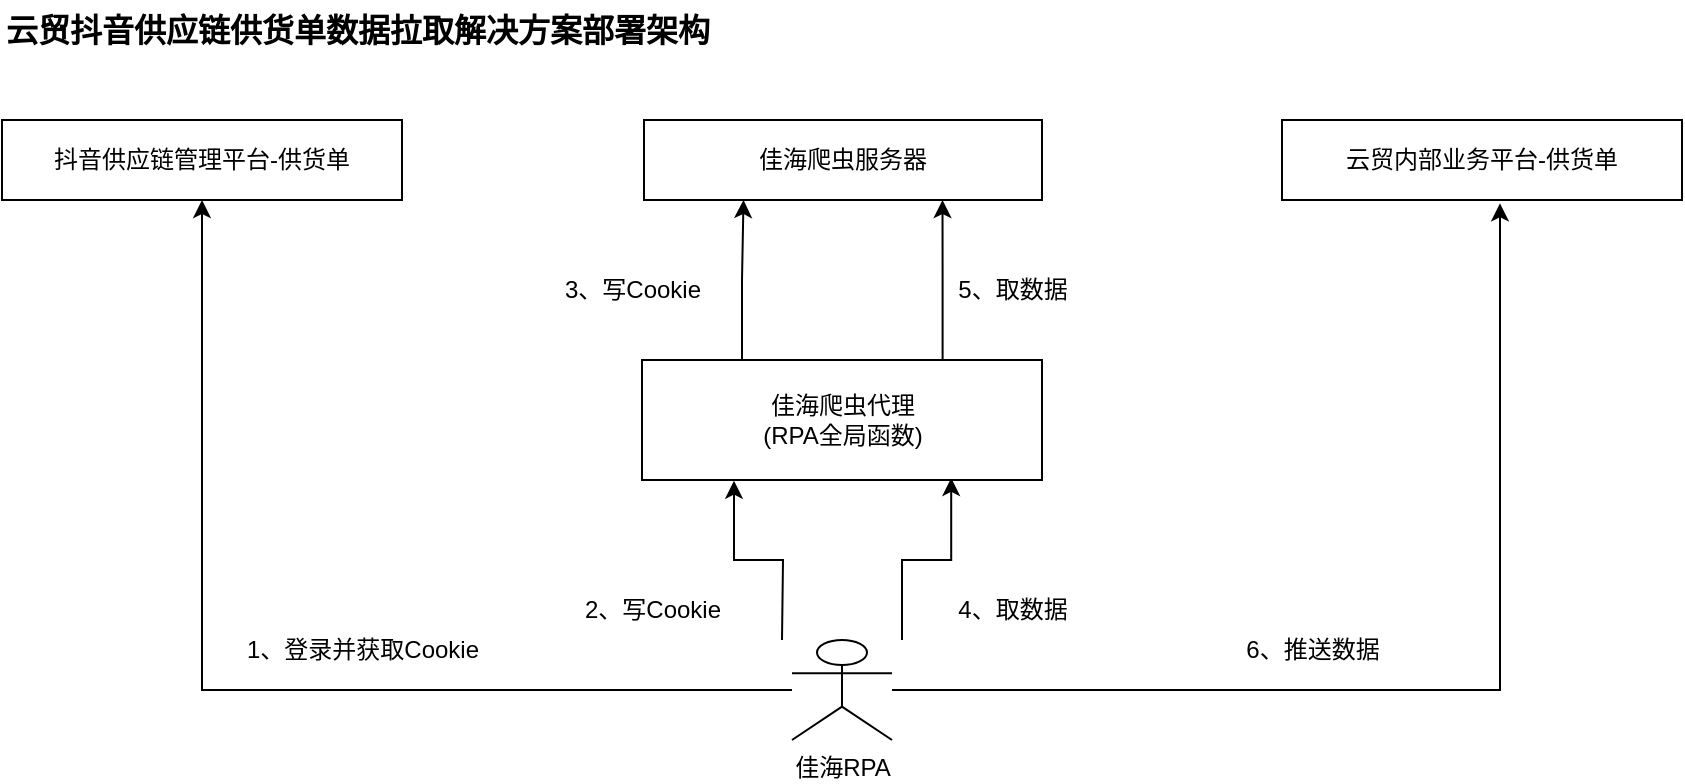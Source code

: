 <mxfile version="22.0.8" type="github" pages="2">
  <diagram name="0002" id="aZwuAcS5JKxvc4r3Dy3D">
    <mxGraphModel dx="956" dy="505" grid="1" gridSize="10" guides="1" tooltips="1" connect="1" arrows="1" fold="1" page="1" pageScale="1" pageWidth="1169" pageHeight="827" math="0" shadow="0">
      <root>
        <mxCell id="0PVTL_8qPF-tp_szjGGo-0" />
        <mxCell id="0PVTL_8qPF-tp_szjGGo-1" parent="0PVTL_8qPF-tp_szjGGo-0" />
        <mxCell id="0PVTL_8qPF-tp_szjGGo-2" value="&lt;b style=&quot;font-size: 16px;&quot;&gt;云贸抖音供应链供货单数据拉取解决方案部署架构&lt;/b&gt;" style="text;html=1;align=left;verticalAlign=middle;resizable=0;points=[];autosize=1;strokeColor=none;fillColor=none;fontSize=16;rounded=0;labelBackgroundColor=none;" vertex="1" parent="0PVTL_8qPF-tp_szjGGo-1">
          <mxGeometry x="40" y="20" width="380" height="30" as="geometry" />
        </mxCell>
        <mxCell id="0PVTL_8qPF-tp_szjGGo-5" value="佳海爬虫服务器" style="whiteSpace=wrap;html=1;" vertex="1" parent="0PVTL_8qPF-tp_szjGGo-1">
          <mxGeometry x="361" y="80" width="199" height="40" as="geometry" />
        </mxCell>
        <mxCell id="0PVTL_8qPF-tp_szjGGo-6" value="抖音供应链管理平台-供货单" style="whiteSpace=wrap;html=1;" vertex="1" parent="0PVTL_8qPF-tp_szjGGo-1">
          <mxGeometry x="40" y="80" width="200" height="40" as="geometry" />
        </mxCell>
        <mxCell id="0PVTL_8qPF-tp_szjGGo-10" value="" style="edgeStyle=orthogonalEdgeStyle;rounded=0;orthogonalLoop=1;jettySize=auto;html=1;entryX=0.5;entryY=1;entryDx=0;entryDy=0;" edge="1" parent="0PVTL_8qPF-tp_szjGGo-1" source="0PVTL_8qPF-tp_szjGGo-14" target="0PVTL_8qPF-tp_szjGGo-6">
          <mxGeometry relative="1" as="geometry">
            <mxPoint x="117.533" y="120" as="targetPoint" />
          </mxGeometry>
        </mxCell>
        <mxCell id="0PVTL_8qPF-tp_szjGGo-13" value="" style="edgeStyle=orthogonalEdgeStyle;rounded=0;orthogonalLoop=1;jettySize=auto;html=1;entryX=0.545;entryY=1.042;entryDx=0;entryDy=0;entryPerimeter=0;" edge="1" parent="0PVTL_8qPF-tp_szjGGo-1" source="0PVTL_8qPF-tp_szjGGo-14" target="0PVTL_8qPF-tp_szjGGo-17">
          <mxGeometry relative="1" as="geometry" />
        </mxCell>
        <mxCell id="eZDkpPO80qgZyLwMJiIo-3" value="" style="edgeStyle=orthogonalEdgeStyle;rounded=0;orthogonalLoop=1;jettySize=auto;html=1;entryX=0.23;entryY=1.006;entryDx=0;entryDy=0;entryPerimeter=0;" edge="1" parent="0PVTL_8qPF-tp_szjGGo-1" target="eZDkpPO80qgZyLwMJiIo-2">
          <mxGeometry relative="1" as="geometry">
            <mxPoint x="430" y="340" as="sourcePoint" />
          </mxGeometry>
        </mxCell>
        <mxCell id="eZDkpPO80qgZyLwMJiIo-13" value="" style="edgeStyle=orthogonalEdgeStyle;rounded=0;orthogonalLoop=1;jettySize=auto;html=1;entryX=0.773;entryY=0.983;entryDx=0;entryDy=0;entryPerimeter=0;" edge="1" parent="0PVTL_8qPF-tp_szjGGo-1" target="eZDkpPO80qgZyLwMJiIo-2">
          <mxGeometry relative="1" as="geometry">
            <mxPoint x="490" y="340" as="sourcePoint" />
            <Array as="points">
              <mxPoint x="490" y="340" />
              <mxPoint x="490" y="300" />
              <mxPoint x="515" y="300" />
            </Array>
          </mxGeometry>
        </mxCell>
        <mxCell id="0PVTL_8qPF-tp_szjGGo-14" value="佳海RPA" style="shape=umlActor;verticalLabelPosition=bottom;verticalAlign=top;html=1;outlineConnect=0;" vertex="1" parent="0PVTL_8qPF-tp_szjGGo-1">
          <mxGeometry x="435" y="340" width="50" height="50" as="geometry" />
        </mxCell>
        <mxCell id="0PVTL_8qPF-tp_szjGGo-15" value="1、登录并获取Cookie" style="text;html=1;align=center;verticalAlign=middle;resizable=0;points=[];autosize=1;strokeColor=none;fillColor=none;" vertex="1" parent="0PVTL_8qPF-tp_szjGGo-1">
          <mxGeometry x="150" y="330" width="140" height="30" as="geometry" />
        </mxCell>
        <mxCell id="0PVTL_8qPF-tp_szjGGo-17" value="云贸内部业务平台-供货单" style="whiteSpace=wrap;html=1;" vertex="1" parent="0PVTL_8qPF-tp_szjGGo-1">
          <mxGeometry x="680" y="80" width="200" height="40" as="geometry" />
        </mxCell>
        <mxCell id="eZDkpPO80qgZyLwMJiIo-14" value="" style="edgeStyle=orthogonalEdgeStyle;rounded=0;orthogonalLoop=1;jettySize=auto;html=1;entryX=0.75;entryY=1;entryDx=0;entryDy=0;" edge="1" parent="0PVTL_8qPF-tp_szjGGo-1" source="eZDkpPO80qgZyLwMJiIo-2" target="0PVTL_8qPF-tp_szjGGo-5">
          <mxGeometry relative="1" as="geometry">
            <Array as="points">
              <mxPoint x="510" y="160" />
            </Array>
          </mxGeometry>
        </mxCell>
        <mxCell id="eZDkpPO80qgZyLwMJiIo-15" value="" style="edgeStyle=orthogonalEdgeStyle;rounded=0;orthogonalLoop=1;jettySize=auto;html=1;entryX=0.25;entryY=1;entryDx=0;entryDy=0;exitX=0.25;exitY=0;exitDx=0;exitDy=0;" edge="1" parent="0PVTL_8qPF-tp_szjGGo-1" source="eZDkpPO80qgZyLwMJiIo-2" target="0PVTL_8qPF-tp_szjGGo-5">
          <mxGeometry relative="1" as="geometry" />
        </mxCell>
        <mxCell id="eZDkpPO80qgZyLwMJiIo-2" value="" style="whiteSpace=wrap;html=1;verticalAlign=top;" vertex="1" parent="0PVTL_8qPF-tp_szjGGo-1">
          <mxGeometry x="360" y="200" width="200" height="60" as="geometry" />
        </mxCell>
        <mxCell id="eZDkpPO80qgZyLwMJiIo-6" value="佳海爬虫代理&lt;br style=&quot;border-color: var(--border-color);&quot;&gt;&lt;span style=&quot;border-color: var(--border-color);&quot;&gt;(RPA全局函数)&lt;/span&gt;" style="text;html=1;align=center;verticalAlign=middle;resizable=0;points=[];autosize=1;strokeColor=none;fillColor=none;" vertex="1" parent="0PVTL_8qPF-tp_szjGGo-1">
          <mxGeometry x="410" y="210" width="100" height="40" as="geometry" />
        </mxCell>
        <mxCell id="eZDkpPO80qgZyLwMJiIo-8" value="2、写Cookie" style="text;html=1;align=center;verticalAlign=middle;resizable=0;points=[];autosize=1;strokeColor=none;fillColor=none;" vertex="1" parent="0PVTL_8qPF-tp_szjGGo-1">
          <mxGeometry x="320" y="310" width="90" height="30" as="geometry" />
        </mxCell>
        <mxCell id="eZDkpPO80qgZyLwMJiIo-9" value="3、写Cookie" style="text;html=1;align=center;verticalAlign=middle;resizable=0;points=[];autosize=1;strokeColor=none;fillColor=none;" vertex="1" parent="0PVTL_8qPF-tp_szjGGo-1">
          <mxGeometry x="310" y="150" width="90" height="30" as="geometry" />
        </mxCell>
        <mxCell id="eZDkpPO80qgZyLwMJiIo-10" value="5、取数据" style="text;html=1;align=center;verticalAlign=middle;resizable=0;points=[];autosize=1;strokeColor=none;fillColor=none;" vertex="1" parent="0PVTL_8qPF-tp_szjGGo-1">
          <mxGeometry x="505" y="150" width="80" height="30" as="geometry" />
        </mxCell>
        <mxCell id="eZDkpPO80qgZyLwMJiIo-16" value="4、取数据" style="text;html=1;align=center;verticalAlign=middle;resizable=0;points=[];autosize=1;strokeColor=none;fillColor=none;" vertex="1" parent="0PVTL_8qPF-tp_szjGGo-1">
          <mxGeometry x="505" y="310" width="80" height="30" as="geometry" />
        </mxCell>
        <mxCell id="eZDkpPO80qgZyLwMJiIo-17" value="6、推送数据" style="text;html=1;align=center;verticalAlign=middle;resizable=0;points=[];autosize=1;strokeColor=none;fillColor=none;" vertex="1" parent="0PVTL_8qPF-tp_szjGGo-1">
          <mxGeometry x="650" y="330" width="90" height="30" as="geometry" />
        </mxCell>
      </root>
    </mxGraphModel>
  </diagram>
  <diagram name="0001" id="y2zCg2tqc-IcQTNm7M6H">
    <mxGraphModel dx="1116" dy="505" grid="1" gridSize="10" guides="1" tooltips="1" connect="1" arrows="1" fold="1" page="1" pageScale="1" pageWidth="1169" pageHeight="827" math="0" shadow="0">
      <root>
        <mxCell id="sdHGfgtrLrPXHbDimJ2l-0" />
        <mxCell id="sdHGfgtrLrPXHbDimJ2l-1" parent="sdHGfgtrLrPXHbDimJ2l-0" />
        <mxCell id="sdHGfgtrLrPXHbDimJ2l-57" value="&lt;b style=&quot;font-size: 16px;&quot;&gt;云贸抖音供应链供货单数据拉取解决方案工作原理&lt;/b&gt;" style="text;html=1;align=left;verticalAlign=middle;resizable=0;points=[];autosize=1;strokeColor=none;fillColor=none;fontSize=16;rounded=0;labelBackgroundColor=none;" parent="sdHGfgtrLrPXHbDimJ2l-1" vertex="1">
          <mxGeometry x="40" y="20" width="380" height="30" as="geometry" />
        </mxCell>
        <mxCell id="845-0K9uOCvSD6mW0HzF-1" value="" style="edgeStyle=orthogonalEdgeStyle;rounded=0;orthogonalLoop=1;jettySize=auto;html=1;entryX=0.668;entryY=1.008;entryDx=0;entryDy=0;entryPerimeter=0;" edge="1" parent="sdHGfgtrLrPXHbDimJ2l-1" source="Le6WnlKU982UpR1vidO3-1" target="Le6WnlKU982UpR1vidO3-16">
          <mxGeometry relative="1" as="geometry" />
        </mxCell>
        <mxCell id="845-0K9uOCvSD6mW0HzF-4" value="" style="edgeStyle=orthogonalEdgeStyle;rounded=0;orthogonalLoop=1;jettySize=auto;html=1;entryX=0;entryY=0.5;entryDx=0;entryDy=0;entryPerimeter=0;" edge="1" parent="sdHGfgtrLrPXHbDimJ2l-1" source="Le6WnlKU982UpR1vidO3-1" target="845-0K9uOCvSD6mW0HzF-0">
          <mxGeometry relative="1" as="geometry">
            <mxPoint x="490.5" y="240" as="targetPoint" />
          </mxGeometry>
        </mxCell>
        <mxCell id="Le6WnlKU982UpR1vidO3-1" value="佳海爬虫" style="whiteSpace=wrap;html=1;" parent="sdHGfgtrLrPXHbDimJ2l-1" vertex="1">
          <mxGeometry x="201" y="220" width="159" height="40" as="geometry" />
        </mxCell>
        <mxCell id="Le6WnlKU982UpR1vidO3-16" value="抖音供应链管理平台-供货单" style="whiteSpace=wrap;html=1;" parent="sdHGfgtrLrPXHbDimJ2l-1" vertex="1">
          <mxGeometry x="40" y="80" width="360" height="40" as="geometry" />
        </mxCell>
        <mxCell id="845-0K9uOCvSD6mW0HzF-0" value="MongoDB" style="shape=cylinder3;whiteSpace=wrap;html=1;boundedLbl=1;backgroundOutline=1;size=15;" vertex="1" parent="sdHGfgtrLrPXHbDimJ2l-1">
          <mxGeometry x="502" y="200" width="110" height="80" as="geometry" />
        </mxCell>
        <mxCell id="845-0K9uOCvSD6mW0HzF-2" value="3、爬取供货单数据" style="text;html=1;align=center;verticalAlign=middle;resizable=0;points=[];autosize=1;strokeColor=none;fillColor=none;" vertex="1" parent="sdHGfgtrLrPXHbDimJ2l-1">
          <mxGeometry x="158.5" y="160" width="130" height="30" as="geometry" />
        </mxCell>
        <mxCell id="845-0K9uOCvSD6mW0HzF-5" value="4、存到MongoDB" style="text;html=1;align=center;verticalAlign=middle;resizable=0;points=[];autosize=1;strokeColor=none;fillColor=none;" vertex="1" parent="sdHGfgtrLrPXHbDimJ2l-1">
          <mxGeometry x="360" y="200" width="120" height="30" as="geometry" />
        </mxCell>
        <mxCell id="845-0K9uOCvSD6mW0HzF-8" value="" style="edgeStyle=orthogonalEdgeStyle;rounded=0;orthogonalLoop=1;jettySize=auto;html=1;" edge="1" parent="sdHGfgtrLrPXHbDimJ2l-1" source="845-0K9uOCvSD6mW0HzF-6">
          <mxGeometry relative="1" as="geometry">
            <mxPoint x="117.533" y="120" as="targetPoint" />
          </mxGeometry>
        </mxCell>
        <mxCell id="845-0K9uOCvSD6mW0HzF-11" value="" style="edgeStyle=orthogonalEdgeStyle;rounded=0;orthogonalLoop=1;jettySize=auto;html=1;" edge="1" parent="sdHGfgtrLrPXHbDimJ2l-1" source="845-0K9uOCvSD6mW0HzF-6">
          <mxGeometry relative="1" as="geometry">
            <mxPoint x="281" y="260" as="targetPoint" />
            <Array as="points">
              <mxPoint x="281" y="350" />
            </Array>
          </mxGeometry>
        </mxCell>
        <mxCell id="845-0K9uOCvSD6mW0HzF-14" value="" style="edgeStyle=orthogonalEdgeStyle;rounded=0;orthogonalLoop=1;jettySize=auto;html=1;entryX=0.5;entryY=1;entryDx=0;entryDy=0;entryPerimeter=0;" edge="1" parent="sdHGfgtrLrPXHbDimJ2l-1" source="845-0K9uOCvSD6mW0HzF-6" target="845-0K9uOCvSD6mW0HzF-0">
          <mxGeometry relative="1" as="geometry">
            <Array as="points">
              <mxPoint x="557" y="350" />
            </Array>
          </mxGeometry>
        </mxCell>
        <mxCell id="845-0K9uOCvSD6mW0HzF-16" value="" style="edgeStyle=orthogonalEdgeStyle;rounded=0;orthogonalLoop=1;jettySize=auto;html=1;entryX=0.545;entryY=1.042;entryDx=0;entryDy=0;entryPerimeter=0;" edge="1" parent="sdHGfgtrLrPXHbDimJ2l-1" source="845-0K9uOCvSD6mW0HzF-6" target="845-0K9uOCvSD6mW0HzF-13">
          <mxGeometry relative="1" as="geometry" />
        </mxCell>
        <mxCell id="845-0K9uOCvSD6mW0HzF-6" value="佳海RPA" style="shape=umlActor;verticalLabelPosition=bottom;verticalAlign=top;html=1;outlineConnect=0;" vertex="1" parent="sdHGfgtrLrPXHbDimJ2l-1">
          <mxGeometry x="430" y="340" width="50" height="50" as="geometry" />
        </mxCell>
        <mxCell id="845-0K9uOCvSD6mW0HzF-9" value="1、登录并获取Cookie" style="text;html=1;align=center;verticalAlign=middle;resizable=0;points=[];autosize=1;strokeColor=none;fillColor=none;" vertex="1" parent="sdHGfgtrLrPXHbDimJ2l-1">
          <mxGeometry x="120" y="320" width="140" height="30" as="geometry" />
        </mxCell>
        <mxCell id="845-0K9uOCvSD6mW0HzF-12" value="2、将Cookie写入爬虫配置文件" style="text;html=1;align=center;verticalAlign=middle;resizable=0;points=[];autosize=1;strokeColor=none;fillColor=none;" vertex="1" parent="sdHGfgtrLrPXHbDimJ2l-1">
          <mxGeometry x="280" y="300" width="190" height="30" as="geometry" />
        </mxCell>
        <mxCell id="845-0K9uOCvSD6mW0HzF-13" value="云贸内部业务平台-供货单" style="whiteSpace=wrap;html=1;" vertex="1" parent="sdHGfgtrLrPXHbDimJ2l-1">
          <mxGeometry x="520" y="80" width="360" height="40" as="geometry" />
        </mxCell>
        <mxCell id="845-0K9uOCvSD6mW0HzF-15" value="5、按任意区间取数据" style="text;html=1;align=center;verticalAlign=middle;resizable=0;points=[];autosize=1;strokeColor=none;fillColor=none;" vertex="1" parent="sdHGfgtrLrPXHbDimJ2l-1">
          <mxGeometry x="550" y="320" width="140" height="30" as="geometry" />
        </mxCell>
        <mxCell id="845-0K9uOCvSD6mW0HzF-17" value="6、推送数据" style="text;html=1;align=center;verticalAlign=middle;resizable=0;points=[];autosize=1;strokeColor=none;fillColor=none;" vertex="1" parent="sdHGfgtrLrPXHbDimJ2l-1">
          <mxGeometry x="720" y="250" width="90" height="30" as="geometry" />
        </mxCell>
      </root>
    </mxGraphModel>
  </diagram>
</mxfile>
